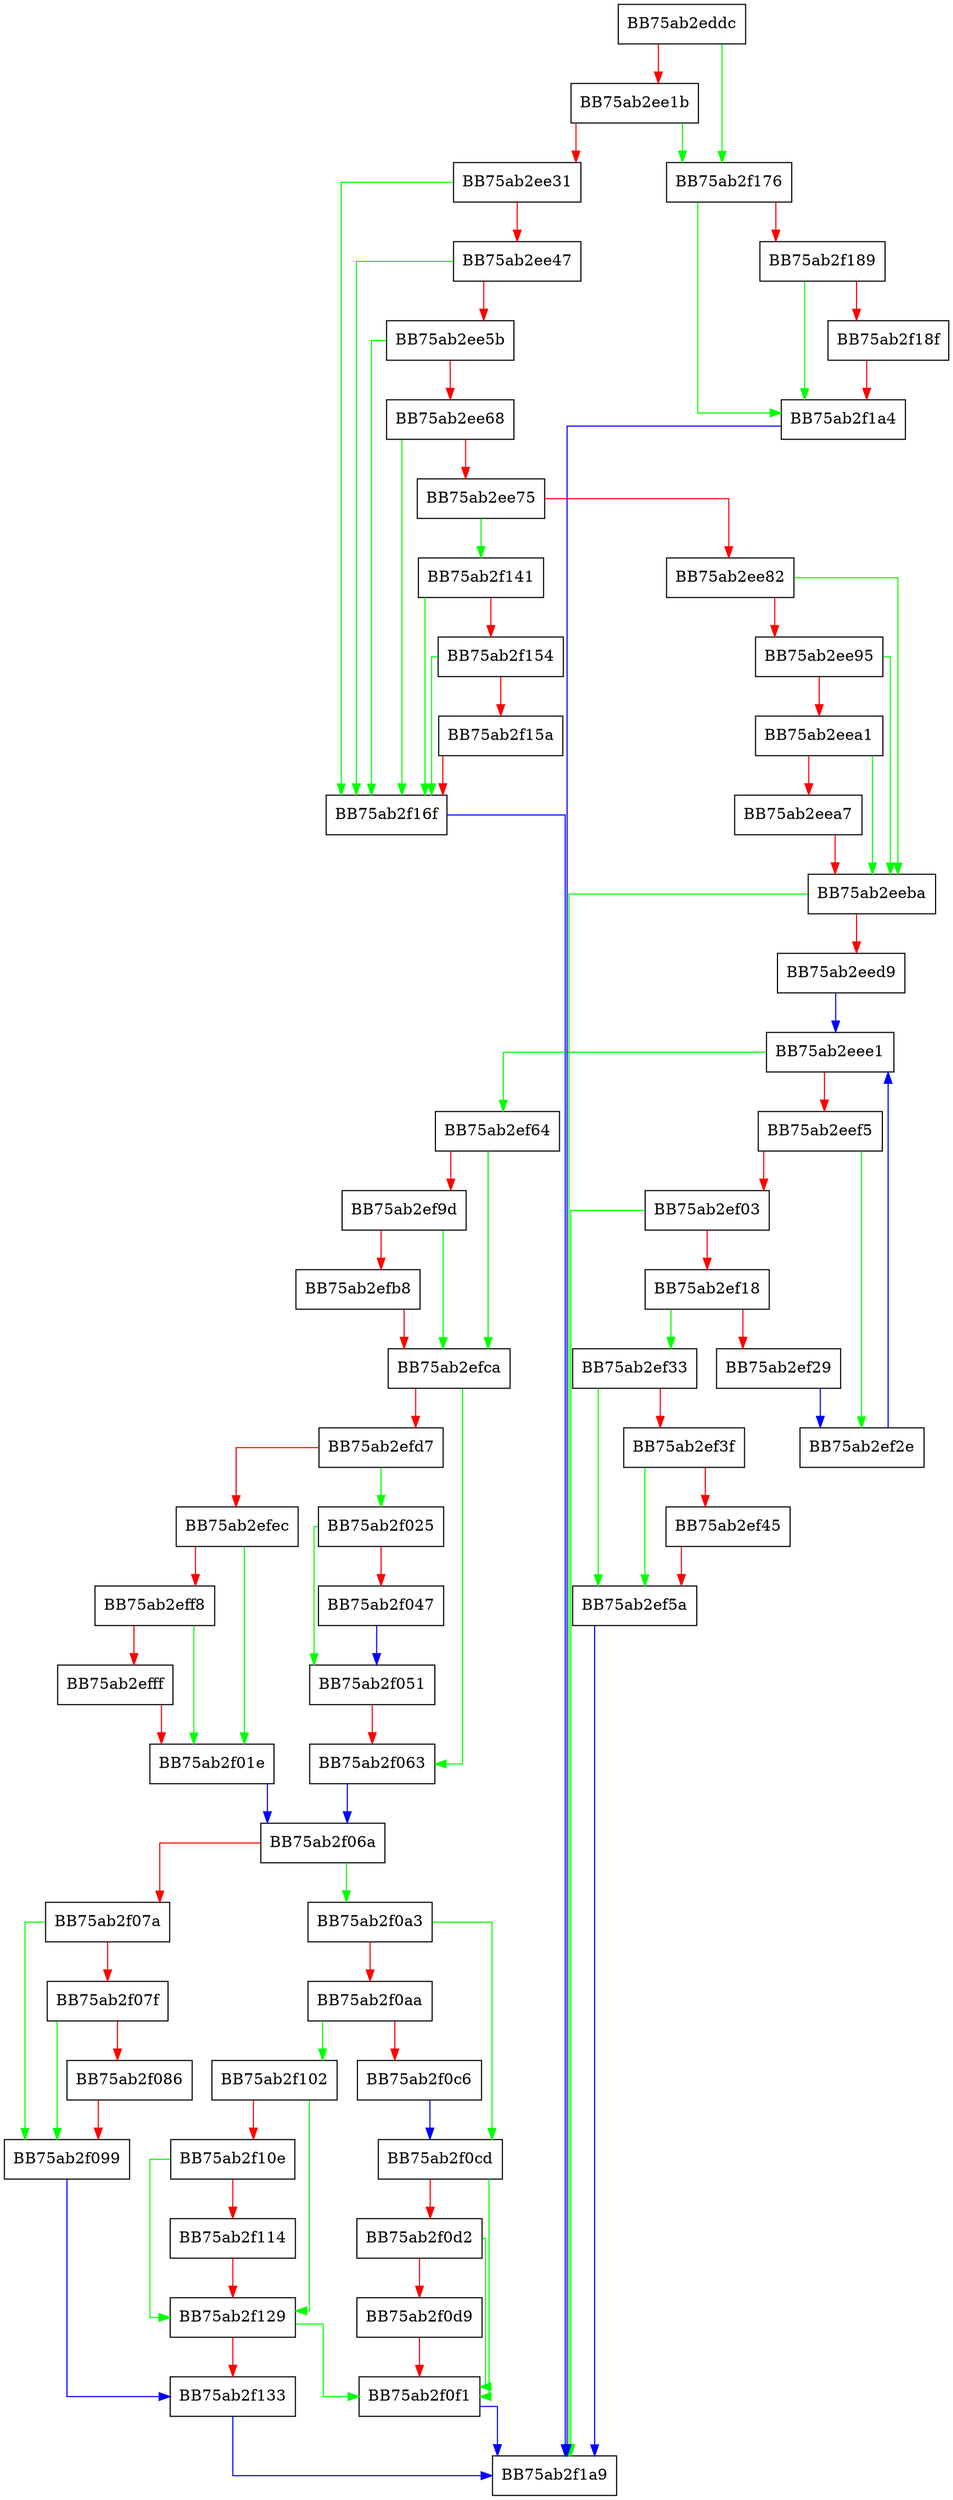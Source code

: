 digraph ValidateSignedData {
  node [shape="box"];
  graph [splines=ortho];
  BB75ab2eddc -> BB75ab2f176 [color="green"];
  BB75ab2eddc -> BB75ab2ee1b [color="red"];
  BB75ab2ee1b -> BB75ab2f176 [color="green"];
  BB75ab2ee1b -> BB75ab2ee31 [color="red"];
  BB75ab2ee31 -> BB75ab2f16f [color="green"];
  BB75ab2ee31 -> BB75ab2ee47 [color="red"];
  BB75ab2ee47 -> BB75ab2f16f [color="green"];
  BB75ab2ee47 -> BB75ab2ee5b [color="red"];
  BB75ab2ee5b -> BB75ab2f16f [color="green"];
  BB75ab2ee5b -> BB75ab2ee68 [color="red"];
  BB75ab2ee68 -> BB75ab2f16f [color="green"];
  BB75ab2ee68 -> BB75ab2ee75 [color="red"];
  BB75ab2ee75 -> BB75ab2f141 [color="green"];
  BB75ab2ee75 -> BB75ab2ee82 [color="red"];
  BB75ab2ee82 -> BB75ab2eeba [color="green"];
  BB75ab2ee82 -> BB75ab2ee95 [color="red"];
  BB75ab2ee95 -> BB75ab2eeba [color="green"];
  BB75ab2ee95 -> BB75ab2eea1 [color="red"];
  BB75ab2eea1 -> BB75ab2eeba [color="green"];
  BB75ab2eea1 -> BB75ab2eea7 [color="red"];
  BB75ab2eea7 -> BB75ab2eeba [color="red"];
  BB75ab2eeba -> BB75ab2f1a9 [color="green"];
  BB75ab2eeba -> BB75ab2eed9 [color="red"];
  BB75ab2eed9 -> BB75ab2eee1 [color="blue"];
  BB75ab2eee1 -> BB75ab2ef64 [color="green"];
  BB75ab2eee1 -> BB75ab2eef5 [color="red"];
  BB75ab2eef5 -> BB75ab2ef2e [color="green"];
  BB75ab2eef5 -> BB75ab2ef03 [color="red"];
  BB75ab2ef03 -> BB75ab2f1a9 [color="green"];
  BB75ab2ef03 -> BB75ab2ef18 [color="red"];
  BB75ab2ef18 -> BB75ab2ef33 [color="green"];
  BB75ab2ef18 -> BB75ab2ef29 [color="red"];
  BB75ab2ef29 -> BB75ab2ef2e [color="blue"];
  BB75ab2ef2e -> BB75ab2eee1 [color="blue"];
  BB75ab2ef33 -> BB75ab2ef5a [color="green"];
  BB75ab2ef33 -> BB75ab2ef3f [color="red"];
  BB75ab2ef3f -> BB75ab2ef5a [color="green"];
  BB75ab2ef3f -> BB75ab2ef45 [color="red"];
  BB75ab2ef45 -> BB75ab2ef5a [color="red"];
  BB75ab2ef5a -> BB75ab2f1a9 [color="blue"];
  BB75ab2ef64 -> BB75ab2efca [color="green"];
  BB75ab2ef64 -> BB75ab2ef9d [color="red"];
  BB75ab2ef9d -> BB75ab2efca [color="green"];
  BB75ab2ef9d -> BB75ab2efb8 [color="red"];
  BB75ab2efb8 -> BB75ab2efca [color="red"];
  BB75ab2efca -> BB75ab2f063 [color="green"];
  BB75ab2efca -> BB75ab2efd7 [color="red"];
  BB75ab2efd7 -> BB75ab2f025 [color="green"];
  BB75ab2efd7 -> BB75ab2efec [color="red"];
  BB75ab2efec -> BB75ab2f01e [color="green"];
  BB75ab2efec -> BB75ab2eff8 [color="red"];
  BB75ab2eff8 -> BB75ab2f01e [color="green"];
  BB75ab2eff8 -> BB75ab2efff [color="red"];
  BB75ab2efff -> BB75ab2f01e [color="red"];
  BB75ab2f01e -> BB75ab2f06a [color="blue"];
  BB75ab2f025 -> BB75ab2f051 [color="green"];
  BB75ab2f025 -> BB75ab2f047 [color="red"];
  BB75ab2f047 -> BB75ab2f051 [color="blue"];
  BB75ab2f051 -> BB75ab2f063 [color="red"];
  BB75ab2f063 -> BB75ab2f06a [color="blue"];
  BB75ab2f06a -> BB75ab2f0a3 [color="green"];
  BB75ab2f06a -> BB75ab2f07a [color="red"];
  BB75ab2f07a -> BB75ab2f099 [color="green"];
  BB75ab2f07a -> BB75ab2f07f [color="red"];
  BB75ab2f07f -> BB75ab2f099 [color="green"];
  BB75ab2f07f -> BB75ab2f086 [color="red"];
  BB75ab2f086 -> BB75ab2f099 [color="red"];
  BB75ab2f099 -> BB75ab2f133 [color="blue"];
  BB75ab2f0a3 -> BB75ab2f0cd [color="green"];
  BB75ab2f0a3 -> BB75ab2f0aa [color="red"];
  BB75ab2f0aa -> BB75ab2f102 [color="green"];
  BB75ab2f0aa -> BB75ab2f0c6 [color="red"];
  BB75ab2f0c6 -> BB75ab2f0cd [color="blue"];
  BB75ab2f0cd -> BB75ab2f0f1 [color="green"];
  BB75ab2f0cd -> BB75ab2f0d2 [color="red"];
  BB75ab2f0d2 -> BB75ab2f0f1 [color="green"];
  BB75ab2f0d2 -> BB75ab2f0d9 [color="red"];
  BB75ab2f0d9 -> BB75ab2f0f1 [color="red"];
  BB75ab2f0f1 -> BB75ab2f1a9 [color="blue"];
  BB75ab2f102 -> BB75ab2f129 [color="green"];
  BB75ab2f102 -> BB75ab2f10e [color="red"];
  BB75ab2f10e -> BB75ab2f129 [color="green"];
  BB75ab2f10e -> BB75ab2f114 [color="red"];
  BB75ab2f114 -> BB75ab2f129 [color="red"];
  BB75ab2f129 -> BB75ab2f0f1 [color="green"];
  BB75ab2f129 -> BB75ab2f133 [color="red"];
  BB75ab2f133 -> BB75ab2f1a9 [color="blue"];
  BB75ab2f141 -> BB75ab2f16f [color="green"];
  BB75ab2f141 -> BB75ab2f154 [color="red"];
  BB75ab2f154 -> BB75ab2f16f [color="green"];
  BB75ab2f154 -> BB75ab2f15a [color="red"];
  BB75ab2f15a -> BB75ab2f16f [color="red"];
  BB75ab2f16f -> BB75ab2f1a9 [color="blue"];
  BB75ab2f176 -> BB75ab2f1a4 [color="green"];
  BB75ab2f176 -> BB75ab2f189 [color="red"];
  BB75ab2f189 -> BB75ab2f1a4 [color="green"];
  BB75ab2f189 -> BB75ab2f18f [color="red"];
  BB75ab2f18f -> BB75ab2f1a4 [color="red"];
  BB75ab2f1a4 -> BB75ab2f1a9 [color="blue"];
}